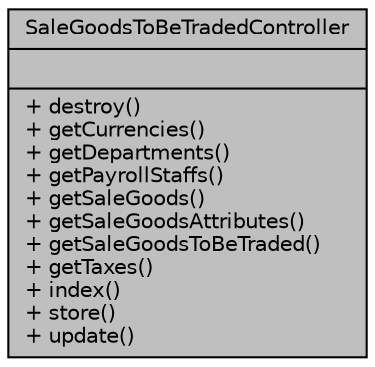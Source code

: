 digraph "SaleGoodsToBeTradedController"
{
 // LATEX_PDF_SIZE
  bgcolor="transparent";
  edge [fontname="Helvetica",fontsize="10",labelfontname="Helvetica",labelfontsize="10"];
  node [fontname="Helvetica",fontsize="10",shape=record];
  Node1 [label="{SaleGoodsToBeTradedController\n||+ destroy()\l+ getCurrencies()\l+ getDepartments()\l+ getPayrollStaffs()\l+ getSaleGoods()\l+ getSaleGoodsAttributes()\l+ getSaleGoodsToBeTraded()\l+ getTaxes()\l+ index()\l+ store()\l+ update()\l}",height=0.2,width=0.4,color="black", fillcolor="grey75", style="filled", fontcolor="black",tooltip="Gestionar bienes a Comercializar en el sistema."];
}
